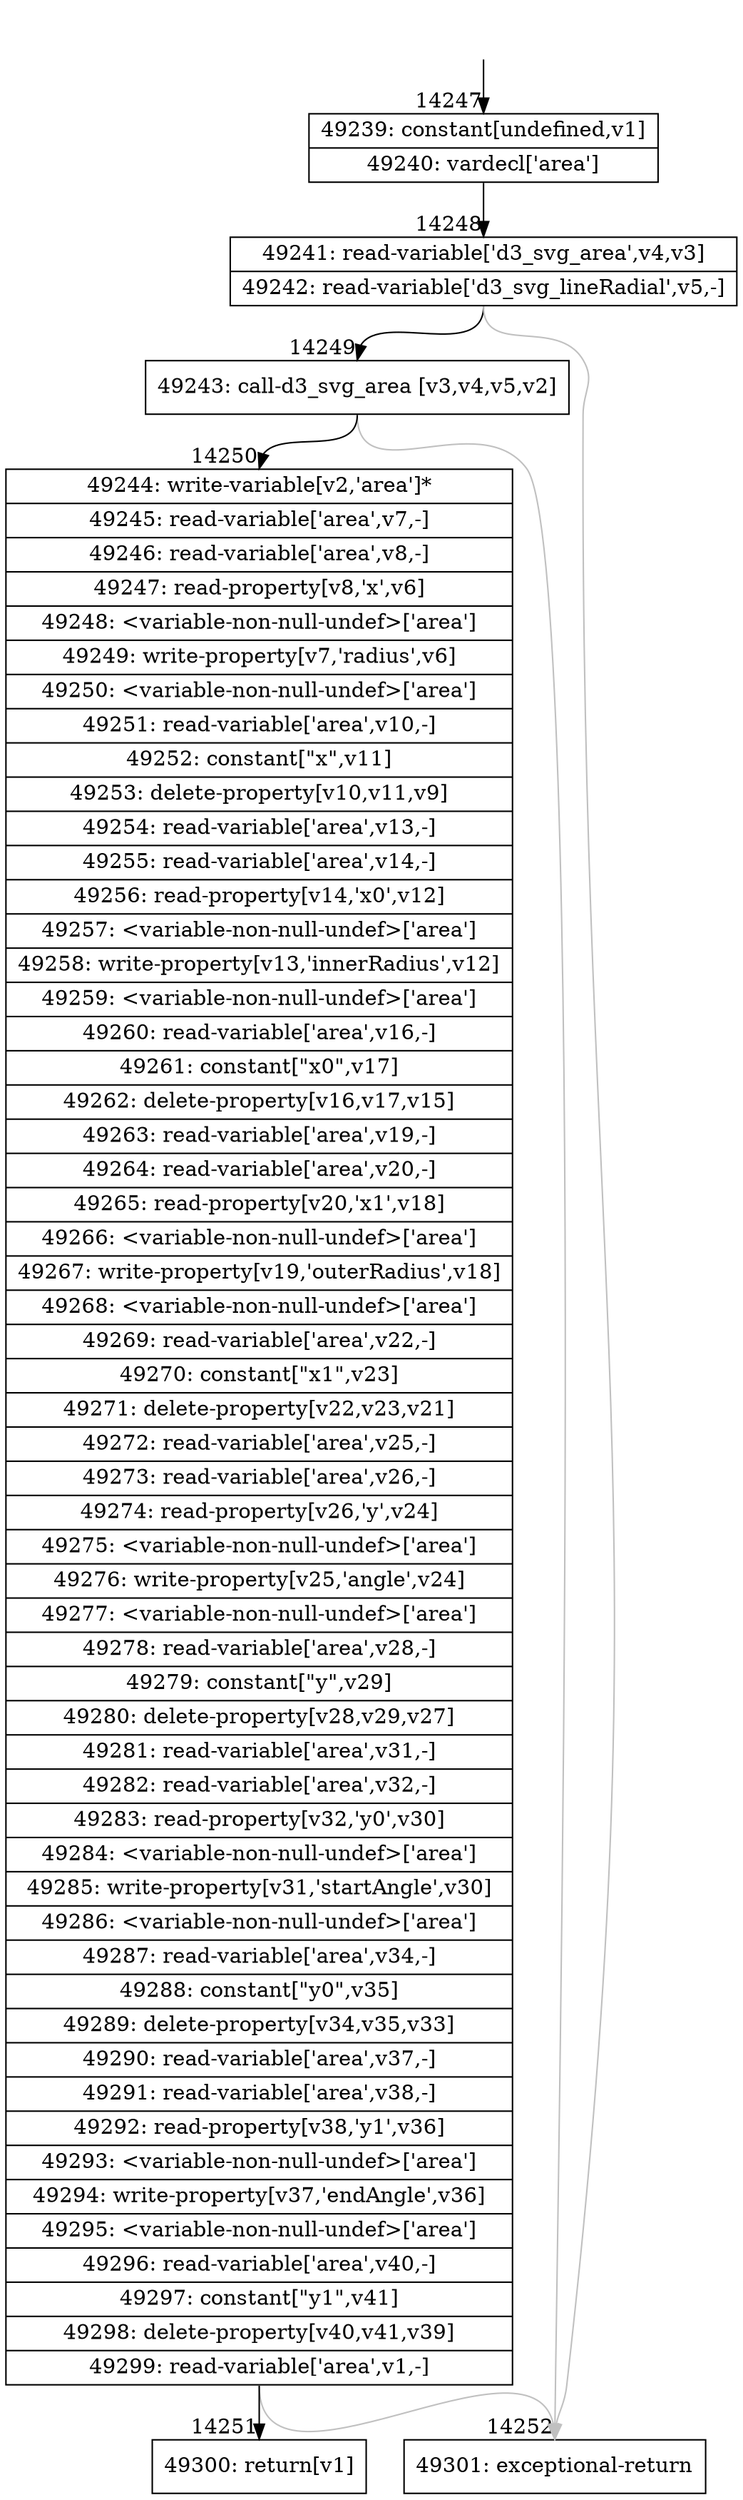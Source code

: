 digraph {
rankdir="TD"
BB_entry1315[shape=none,label=""];
BB_entry1315 -> BB14247 [tailport=s, headport=n, headlabel="    14247"]
BB14247 [shape=record label="{49239: constant[undefined,v1]|49240: vardecl['area']}" ] 
BB14247 -> BB14248 [tailport=s, headport=n, headlabel="      14248"]
BB14248 [shape=record label="{49241: read-variable['d3_svg_area',v4,v3]|49242: read-variable['d3_svg_lineRadial',v5,-]}" ] 
BB14248 -> BB14249 [tailport=s, headport=n, headlabel="      14249"]
BB14248 -> BB14252 [tailport=s, headport=n, color=gray, headlabel="      14252"]
BB14249 [shape=record label="{49243: call-d3_svg_area [v3,v4,v5,v2]}" ] 
BB14249 -> BB14250 [tailport=s, headport=n, headlabel="      14250"]
BB14249 -> BB14252 [tailport=s, headport=n, color=gray]
BB14250 [shape=record label="{49244: write-variable[v2,'area']*|49245: read-variable['area',v7,-]|49246: read-variable['area',v8,-]|49247: read-property[v8,'x',v6]|49248: \<variable-non-null-undef\>['area']|49249: write-property[v7,'radius',v6]|49250: \<variable-non-null-undef\>['area']|49251: read-variable['area',v10,-]|49252: constant[\"x\",v11]|49253: delete-property[v10,v11,v9]|49254: read-variable['area',v13,-]|49255: read-variable['area',v14,-]|49256: read-property[v14,'x0',v12]|49257: \<variable-non-null-undef\>['area']|49258: write-property[v13,'innerRadius',v12]|49259: \<variable-non-null-undef\>['area']|49260: read-variable['area',v16,-]|49261: constant[\"x0\",v17]|49262: delete-property[v16,v17,v15]|49263: read-variable['area',v19,-]|49264: read-variable['area',v20,-]|49265: read-property[v20,'x1',v18]|49266: \<variable-non-null-undef\>['area']|49267: write-property[v19,'outerRadius',v18]|49268: \<variable-non-null-undef\>['area']|49269: read-variable['area',v22,-]|49270: constant[\"x1\",v23]|49271: delete-property[v22,v23,v21]|49272: read-variable['area',v25,-]|49273: read-variable['area',v26,-]|49274: read-property[v26,'y',v24]|49275: \<variable-non-null-undef\>['area']|49276: write-property[v25,'angle',v24]|49277: \<variable-non-null-undef\>['area']|49278: read-variable['area',v28,-]|49279: constant[\"y\",v29]|49280: delete-property[v28,v29,v27]|49281: read-variable['area',v31,-]|49282: read-variable['area',v32,-]|49283: read-property[v32,'y0',v30]|49284: \<variable-non-null-undef\>['area']|49285: write-property[v31,'startAngle',v30]|49286: \<variable-non-null-undef\>['area']|49287: read-variable['area',v34,-]|49288: constant[\"y0\",v35]|49289: delete-property[v34,v35,v33]|49290: read-variable['area',v37,-]|49291: read-variable['area',v38,-]|49292: read-property[v38,'y1',v36]|49293: \<variable-non-null-undef\>['area']|49294: write-property[v37,'endAngle',v36]|49295: \<variable-non-null-undef\>['area']|49296: read-variable['area',v40,-]|49297: constant[\"y1\",v41]|49298: delete-property[v40,v41,v39]|49299: read-variable['area',v1,-]}" ] 
BB14250 -> BB14251 [tailport=s, headport=n, headlabel="      14251"]
BB14250 -> BB14252 [tailport=s, headport=n, color=gray]
BB14251 [shape=record label="{49300: return[v1]}" ] 
BB14252 [shape=record label="{49301: exceptional-return}" ] 
//#$~ 8437
}
